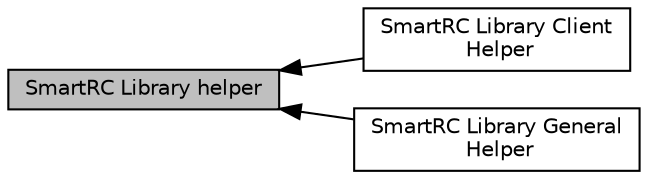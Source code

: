 digraph "SmartRC Library helper"
{
  bgcolor="transparent";
  edge [fontname="Helvetica",fontsize="10",labelfontname="Helvetica",labelfontsize="10"];
  node [fontname="Helvetica",fontsize="10",shape=box];
  rankdir=LR;
  Node3 [label="SmartRC Library Client\l Helper",height=0.2,width=0.4,color="black",URL="$da/d2c/group__srcv3-client-helper.html",tooltip="SmartRC Library Client Helper, in file lib_smartrc_client_structure.h."];
  Node2 [label="SmartRC Library General\l Helper",height=0.2,width=0.4,color="black",URL="$d9/d8d/group__srcv3-general-helper.html",tooltip="SmartRC Library General Helper, in file lib_smartrc_common.h."];
  Node1 [label="SmartRC Library helper",height=0.2,width=0.4,color="black", fillcolor="grey75", style="filled", fontcolor="black",tooltip="SmartRC Library helper."];
  Node1->Node2 [shape=plaintext, dir="back", style="solid"];
  Node1->Node3 [shape=plaintext, dir="back", style="solid"];
}
